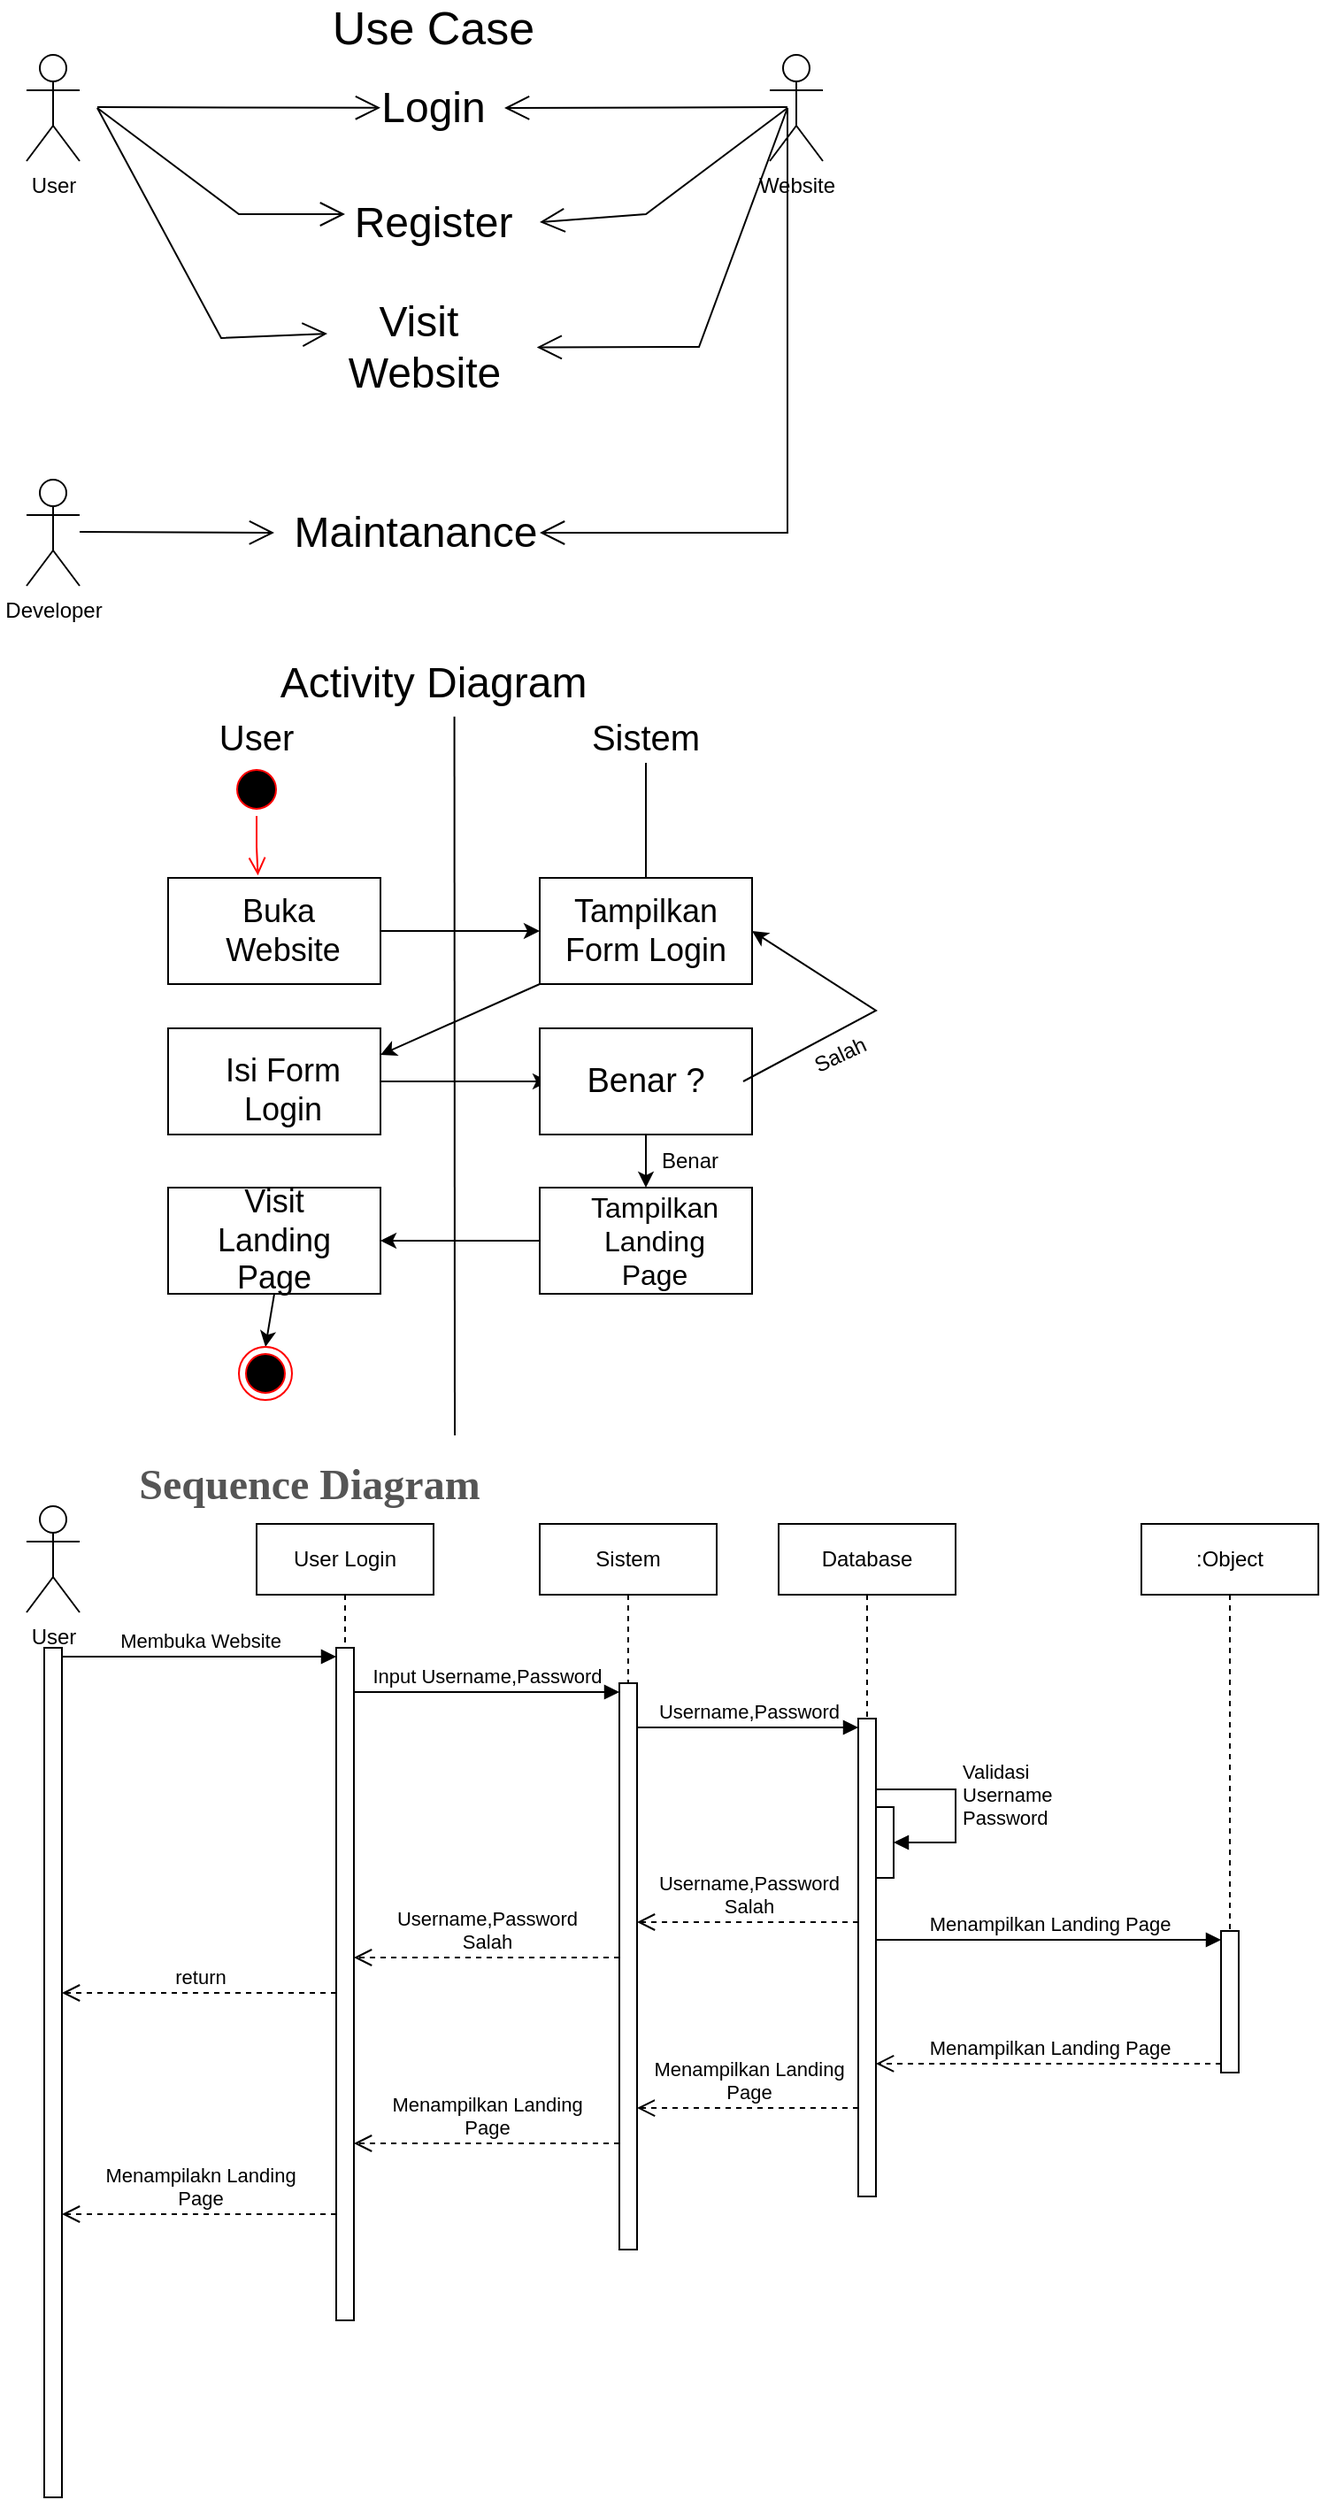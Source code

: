 <mxfile version="24.7.8">
  <diagram name="Page-1" id="_y4HHMj8bc2AR5snB5iF">
    <mxGraphModel dx="3000" dy="1514" grid="1" gridSize="10" guides="1" tooltips="1" connect="1" arrows="1" fold="1" page="1" pageScale="1" pageWidth="827" pageHeight="1169" background="#ffffff" math="0" shadow="0">
      <root>
        <mxCell id="0" />
        <mxCell id="1" parent="0" />
        <mxCell id="pArUkwMWXAyJGo1aVztm-539" value="" style="html=1;points=[[0,0,0,0,5],[0,1,0,0,-5],[1,0,0,0,5],[1,1,0,0,-5]];perimeter=orthogonalPerimeter;outlineConnect=0;targetShapes=umlLifeline;portConstraint=eastwest;newEdgeStyle={&quot;curved&quot;:0,&quot;rounded&quot;:0};" vertex="1" parent="1">
          <mxGeometry x="510" y="1000" width="10" height="120" as="geometry" />
        </mxCell>
        <mxCell id="pArUkwMWXAyJGo1aVztm-1" value="User" style="shape=umlActor;verticalLabelPosition=bottom;verticalAlign=top;html=1;" vertex="1" parent="1">
          <mxGeometry x="40" y="60" width="30" height="60" as="geometry" />
        </mxCell>
        <mxCell id="pArUkwMWXAyJGo1aVztm-3" value="Website" style="shape=umlActor;verticalLabelPosition=bottom;verticalAlign=top;html=1;" vertex="1" parent="1">
          <mxGeometry x="460" y="60" width="30" height="60" as="geometry" />
        </mxCell>
        <mxCell id="pArUkwMWXAyJGo1aVztm-4" value="Use Case" style="text;strokeColor=none;align=center;fillColor=none;html=1;verticalAlign=middle;whiteSpace=wrap;rounded=0;fontSize=26;" vertex="1" parent="1">
          <mxGeometry x="195" y="30" width="150" height="30" as="geometry" />
        </mxCell>
        <mxCell id="pArUkwMWXAyJGo1aVztm-5" value="" style="endArrow=open;endFill=1;endSize=12;html=1;rounded=0;" edge="1" parent="1" target="pArUkwMWXAyJGo1aVztm-7">
          <mxGeometry width="160" relative="1" as="geometry">
            <mxPoint x="80" y="89.5" as="sourcePoint" />
            <mxPoint x="190" y="90" as="targetPoint" />
          </mxGeometry>
        </mxCell>
        <mxCell id="pArUkwMWXAyJGo1aVztm-6" value="" style="endArrow=open;endFill=1;endSize=12;html=1;rounded=0;" edge="1" parent="1">
          <mxGeometry width="160" relative="1" as="geometry">
            <mxPoint x="470" y="89.5" as="sourcePoint" />
            <mxPoint x="310" y="90" as="targetPoint" />
          </mxGeometry>
        </mxCell>
        <mxCell id="pArUkwMWXAyJGo1aVztm-7" value="Login" style="text;strokeColor=none;align=center;fillColor=none;html=1;verticalAlign=middle;whiteSpace=wrap;rounded=0;strokeWidth=2;fontSize=24;" vertex="1" parent="1">
          <mxGeometry x="240" y="75" width="60" height="30" as="geometry" />
        </mxCell>
        <mxCell id="pArUkwMWXAyJGo1aVztm-8" value="Register" style="text;strokeColor=none;align=center;fillColor=none;html=1;verticalAlign=middle;whiteSpace=wrap;rounded=0;fontSize=24;" vertex="1" parent="1">
          <mxGeometry x="240" y="140" width="60" height="30" as="geometry" />
        </mxCell>
        <mxCell id="pArUkwMWXAyJGo1aVztm-9" value="Visit&amp;nbsp;&lt;br style=&quot;font-size: 24px;&quot;&gt;Website" style="text;strokeColor=none;align=center;fillColor=none;html=1;verticalAlign=middle;whiteSpace=wrap;rounded=0;fontSize=24;" vertex="1" parent="1">
          <mxGeometry x="210" y="210" width="110" height="30" as="geometry" />
        </mxCell>
        <mxCell id="pArUkwMWXAyJGo1aVztm-10" value="" style="endArrow=open;endFill=1;endSize=12;html=1;rounded=0;" edge="1" parent="1">
          <mxGeometry width="160" relative="1" as="geometry">
            <mxPoint x="80" y="90" as="sourcePoint" />
            <mxPoint x="220" y="150" as="targetPoint" />
            <Array as="points">
              <mxPoint x="160" y="150" />
            </Array>
          </mxGeometry>
        </mxCell>
        <mxCell id="pArUkwMWXAyJGo1aVztm-11" value="" style="endArrow=open;endFill=1;endSize=12;html=1;rounded=0;" edge="1" parent="1">
          <mxGeometry width="160" relative="1" as="geometry">
            <mxPoint x="470" y="90" as="sourcePoint" />
            <mxPoint x="330" y="154.5" as="targetPoint" />
            <Array as="points">
              <mxPoint x="390" y="150" />
            </Array>
          </mxGeometry>
        </mxCell>
        <mxCell id="pArUkwMWXAyJGo1aVztm-12" value="" style="endArrow=open;endFill=1;endSize=12;html=1;rounded=0;entryX=0;entryY=0.25;entryDx=0;entryDy=0;" edge="1" parent="1" target="pArUkwMWXAyJGo1aVztm-9">
          <mxGeometry width="160" relative="1" as="geometry">
            <mxPoint x="80" y="90" as="sourcePoint" />
            <mxPoint x="210" y="200.5" as="targetPoint" />
            <Array as="points">
              <mxPoint x="150" y="220" />
            </Array>
          </mxGeometry>
        </mxCell>
        <mxCell id="pArUkwMWXAyJGo1aVztm-13" value="" style="endArrow=open;endFill=1;endSize=12;html=1;rounded=0;entryX=1.076;entryY=0.507;entryDx=0;entryDy=0;entryPerimeter=0;" edge="1" parent="1" target="pArUkwMWXAyJGo1aVztm-9">
          <mxGeometry width="160" relative="1" as="geometry">
            <mxPoint x="470" y="90" as="sourcePoint" />
            <mxPoint x="470" y="240.5" as="targetPoint" />
            <Array as="points">
              <mxPoint x="420" y="225" />
            </Array>
          </mxGeometry>
        </mxCell>
        <mxCell id="pArUkwMWXAyJGo1aVztm-16" value="Developer" style="shape=umlActor;verticalLabelPosition=bottom;verticalAlign=top;html=1;" vertex="1" parent="1">
          <mxGeometry x="40" y="300" width="30" height="60" as="geometry" />
        </mxCell>
        <mxCell id="pArUkwMWXAyJGo1aVztm-18" value="Maintanance" style="text;strokeColor=none;align=center;fillColor=none;html=1;verticalAlign=middle;whiteSpace=wrap;rounded=0;fontSize=24;" vertex="1" parent="1">
          <mxGeometry x="190" y="315" width="140" height="30" as="geometry" />
        </mxCell>
        <mxCell id="pArUkwMWXAyJGo1aVztm-19" value="" style="endArrow=open;endFill=1;endSize=12;html=1;rounded=0;" edge="1" parent="1">
          <mxGeometry width="160" relative="1" as="geometry">
            <mxPoint x="70" y="329.5" as="sourcePoint" />
            <mxPoint x="180" y="330" as="targetPoint" />
          </mxGeometry>
        </mxCell>
        <mxCell id="pArUkwMWXAyJGo1aVztm-20" value="" style="endArrow=open;endFill=1;endSize=12;html=1;rounded=0;entryX=1;entryY=0.5;entryDx=0;entryDy=0;" edge="1" parent="1" target="pArUkwMWXAyJGo1aVztm-18">
          <mxGeometry width="160" relative="1" as="geometry">
            <mxPoint x="470" y="90" as="sourcePoint" />
            <mxPoint x="470" y="330.5" as="targetPoint" />
            <Array as="points">
              <mxPoint x="470" y="330" />
            </Array>
          </mxGeometry>
        </mxCell>
        <mxCell id="pArUkwMWXAyJGo1aVztm-483" value="Activity Diagram" style="text;strokeColor=none;align=center;fillColor=none;html=1;verticalAlign=middle;whiteSpace=wrap;rounded=0;fontSize=24;" vertex="1" parent="1">
          <mxGeometry x="175" y="400" width="190" height="30" as="geometry" />
        </mxCell>
        <mxCell id="pArUkwMWXAyJGo1aVztm-485" value="" style="endArrow=none;html=1;rounded=0;entryX=0.562;entryY=1.129;entryDx=0;entryDy=0;entryPerimeter=0;" edge="1" parent="1" target="pArUkwMWXAyJGo1aVztm-483">
          <mxGeometry width="50" height="50" relative="1" as="geometry">
            <mxPoint x="282" y="840" as="sourcePoint" />
            <mxPoint x="280" y="520" as="targetPoint" />
          </mxGeometry>
        </mxCell>
        <mxCell id="pArUkwMWXAyJGo1aVztm-486" value="User" style="text;strokeColor=none;align=center;fillColor=none;html=1;verticalAlign=middle;whiteSpace=wrap;rounded=0;fontSize=20;" vertex="1" parent="1">
          <mxGeometry x="110" y="430" width="120" height="30" as="geometry" />
        </mxCell>
        <mxCell id="pArUkwMWXAyJGo1aVztm-504" value="" style="edgeStyle=none;rounded=0;orthogonalLoop=1;jettySize=auto;html=1;" edge="1" parent="1" source="pArUkwMWXAyJGo1aVztm-487" target="pArUkwMWXAyJGo1aVztm-493">
          <mxGeometry relative="1" as="geometry" />
        </mxCell>
        <mxCell id="pArUkwMWXAyJGo1aVztm-487" value="Sistem" style="text;strokeColor=none;align=center;fillColor=none;html=1;verticalAlign=middle;whiteSpace=wrap;rounded=0;fontSize=20;" vertex="1" parent="1">
          <mxGeometry x="325" y="430" width="130" height="30" as="geometry" />
        </mxCell>
        <mxCell id="pArUkwMWXAyJGo1aVztm-509" style="edgeStyle=none;rounded=0;orthogonalLoop=1;jettySize=auto;html=1;exitX=1;exitY=0.5;exitDx=0;exitDy=0;" edge="1" parent="1" source="pArUkwMWXAyJGo1aVztm-488" target="pArUkwMWXAyJGo1aVztm-493">
          <mxGeometry relative="1" as="geometry" />
        </mxCell>
        <mxCell id="pArUkwMWXAyJGo1aVztm-488" value="" style="rounded=0;whiteSpace=wrap;html=1;" vertex="1" parent="1">
          <mxGeometry x="120" y="525" width="120" height="60" as="geometry" />
        </mxCell>
        <mxCell id="pArUkwMWXAyJGo1aVztm-510" style="edgeStyle=none;rounded=0;orthogonalLoop=1;jettySize=auto;html=1;exitX=0;exitY=1;exitDx=0;exitDy=0;entryX=1;entryY=0.25;entryDx=0;entryDy=0;" edge="1" parent="1" source="pArUkwMWXAyJGo1aVztm-489" target="pArUkwMWXAyJGo1aVztm-490">
          <mxGeometry relative="1" as="geometry" />
        </mxCell>
        <mxCell id="pArUkwMWXAyJGo1aVztm-489" value="" style="rounded=0;whiteSpace=wrap;html=1;" vertex="1" parent="1">
          <mxGeometry x="330" y="525" width="120" height="60" as="geometry" />
        </mxCell>
        <mxCell id="pArUkwMWXAyJGo1aVztm-511" style="edgeStyle=none;rounded=0;orthogonalLoop=1;jettySize=auto;html=1;exitX=1;exitY=0.5;exitDx=0;exitDy=0;entryX=0;entryY=0.5;entryDx=0;entryDy=0;" edge="1" parent="1" source="pArUkwMWXAyJGo1aVztm-490" target="pArUkwMWXAyJGo1aVztm-495">
          <mxGeometry relative="1" as="geometry" />
        </mxCell>
        <mxCell id="pArUkwMWXAyJGo1aVztm-490" value="" style="rounded=0;whiteSpace=wrap;html=1;" vertex="1" parent="1">
          <mxGeometry x="120" y="610" width="120" height="60" as="geometry" />
        </mxCell>
        <mxCell id="pArUkwMWXAyJGo1aVztm-512" style="edgeStyle=none;rounded=0;orthogonalLoop=1;jettySize=auto;html=1;exitX=0.5;exitY=1;exitDx=0;exitDy=0;entryX=0.5;entryY=0;entryDx=0;entryDy=0;" edge="1" parent="1" source="pArUkwMWXAyJGo1aVztm-491" target="pArUkwMWXAyJGo1aVztm-496">
          <mxGeometry relative="1" as="geometry" />
        </mxCell>
        <mxCell id="pArUkwMWXAyJGo1aVztm-491" value="" style="rounded=0;whiteSpace=wrap;html=1;" vertex="1" parent="1">
          <mxGeometry x="330" y="610" width="120" height="60" as="geometry" />
        </mxCell>
        <mxCell id="pArUkwMWXAyJGo1aVztm-492" value="Buka&amp;nbsp;&lt;br style=&quot;font-size: 18px;&quot;&gt;Website" style="text;strokeColor=none;align=center;fillColor=none;html=1;verticalAlign=middle;whiteSpace=wrap;rounded=0;fontSize=18;" vertex="1" parent="1">
          <mxGeometry x="140" y="540" width="90" height="30" as="geometry" />
        </mxCell>
        <mxCell id="pArUkwMWXAyJGo1aVztm-493" value="Tampilkan&lt;div style=&quot;font-size: 18px;&quot;&gt;Form Login&lt;/div&gt;" style="text;strokeColor=none;align=center;fillColor=none;html=1;verticalAlign=middle;whiteSpace=wrap;rounded=0;fontSize=18;" vertex="1" parent="1">
          <mxGeometry x="330" y="540" width="120" height="30" as="geometry" />
        </mxCell>
        <mxCell id="pArUkwMWXAyJGo1aVztm-494" value="Isi Form&lt;br style=&quot;font-size: 18px;&quot;&gt;Login" style="text;strokeColor=none;align=center;fillColor=none;html=1;verticalAlign=middle;whiteSpace=wrap;rounded=0;fontSize=18;" vertex="1" parent="1">
          <mxGeometry x="115" y="630" width="140" height="30" as="geometry" />
        </mxCell>
        <mxCell id="pArUkwMWXAyJGo1aVztm-513" style="edgeStyle=none;rounded=0;orthogonalLoop=1;jettySize=auto;html=1;exitX=1;exitY=0.5;exitDx=0;exitDy=0;entryX=1;entryY=0.5;entryDx=0;entryDy=0;" edge="1" parent="1" source="pArUkwMWXAyJGo1aVztm-495" target="pArUkwMWXAyJGo1aVztm-493">
          <mxGeometry relative="1" as="geometry">
            <Array as="points">
              <mxPoint x="520" y="600" />
            </Array>
          </mxGeometry>
        </mxCell>
        <mxCell id="pArUkwMWXAyJGo1aVztm-495" value="Benar ?" style="text;strokeColor=none;align=center;fillColor=none;html=1;verticalAlign=middle;whiteSpace=wrap;rounded=0;fontSize=19;" vertex="1" parent="1">
          <mxGeometry x="335" y="625" width="110" height="30" as="geometry" />
        </mxCell>
        <mxCell id="pArUkwMWXAyJGo1aVztm-514" style="edgeStyle=none;rounded=0;orthogonalLoop=1;jettySize=auto;html=1;exitX=0;exitY=0.5;exitDx=0;exitDy=0;entryX=1;entryY=0.5;entryDx=0;entryDy=0;" edge="1" parent="1" source="pArUkwMWXAyJGo1aVztm-496" target="pArUkwMWXAyJGo1aVztm-497">
          <mxGeometry relative="1" as="geometry" />
        </mxCell>
        <mxCell id="pArUkwMWXAyJGo1aVztm-496" value="" style="rounded=0;whiteSpace=wrap;html=1;" vertex="1" parent="1">
          <mxGeometry x="330" y="700" width="120" height="60" as="geometry" />
        </mxCell>
        <mxCell id="pArUkwMWXAyJGo1aVztm-516" style="edgeStyle=none;rounded=0;orthogonalLoop=1;jettySize=auto;html=1;exitX=0.5;exitY=1;exitDx=0;exitDy=0;entryX=0.5;entryY=0;entryDx=0;entryDy=0;" edge="1" parent="1" source="pArUkwMWXAyJGo1aVztm-497" target="pArUkwMWXAyJGo1aVztm-515">
          <mxGeometry relative="1" as="geometry" />
        </mxCell>
        <mxCell id="pArUkwMWXAyJGo1aVztm-497" value="" style="rounded=0;whiteSpace=wrap;html=1;" vertex="1" parent="1">
          <mxGeometry x="120" y="700" width="120" height="60" as="geometry" />
        </mxCell>
        <mxCell id="pArUkwMWXAyJGo1aVztm-500" value="Tampilkan Landing Page" style="text;strokeColor=none;align=center;fillColor=none;html=1;verticalAlign=middle;whiteSpace=wrap;rounded=0;fontSize=16;" vertex="1" parent="1">
          <mxGeometry x="345" y="715" width="100" height="30" as="geometry" />
        </mxCell>
        <mxCell id="pArUkwMWXAyJGo1aVztm-501" value="Visit Landing Page" style="text;strokeColor=none;align=center;fillColor=none;html=1;verticalAlign=middle;whiteSpace=wrap;rounded=0;fontSize=18;" vertex="1" parent="1">
          <mxGeometry x="135" y="715" width="90" height="30" as="geometry" />
        </mxCell>
        <mxCell id="pArUkwMWXAyJGo1aVztm-502" value="" style="ellipse;html=1;shape=startState;fillColor=#000000;strokeColor=#ff0000;" vertex="1" parent="1">
          <mxGeometry x="155" y="460" width="30" height="30" as="geometry" />
        </mxCell>
        <mxCell id="pArUkwMWXAyJGo1aVztm-503" value="" style="edgeStyle=orthogonalEdgeStyle;html=1;verticalAlign=bottom;endArrow=open;endSize=8;strokeColor=#ff0000;rounded=0;entryX=0.423;entryY=-0.023;entryDx=0;entryDy=0;entryPerimeter=0;" edge="1" source="pArUkwMWXAyJGo1aVztm-502" parent="1" target="pArUkwMWXAyJGo1aVztm-488">
          <mxGeometry relative="1" as="geometry">
            <mxPoint x="365" y="500" as="targetPoint" />
          </mxGeometry>
        </mxCell>
        <mxCell id="pArUkwMWXAyJGo1aVztm-515" value="" style="ellipse;html=1;shape=endState;fillColor=#000000;strokeColor=#ff0000;" vertex="1" parent="1">
          <mxGeometry x="160" y="790" width="30" height="30" as="geometry" />
        </mxCell>
        <mxCell id="pArUkwMWXAyJGo1aVztm-517" value="Salah" style="text;strokeColor=none;align=center;fillColor=none;html=1;verticalAlign=middle;whiteSpace=wrap;rounded=0;rotation=-25;" vertex="1" parent="1">
          <mxGeometry x="470" y="610" width="60" height="30" as="geometry" />
        </mxCell>
        <mxCell id="pArUkwMWXAyJGo1aVztm-518" value="Benar" style="text;strokeColor=none;align=center;fillColor=none;html=1;verticalAlign=middle;whiteSpace=wrap;rounded=0;" vertex="1" parent="1">
          <mxGeometry x="385" y="670" width="60" height="30" as="geometry" />
        </mxCell>
        <mxCell id="pArUkwMWXAyJGo1aVztm-519" value="&lt;h3 style=&quot;box-sizing: border-box; font-family: &amp;quot;Source Sans Pro&amp;quot;, Georgia, &amp;quot;Times New Roman&amp;quot;, serif; line-height: 1.5em; color: rgb(85, 85, 85); margin-top: 0px; margin-bottom: 16px; font-size: 24px; text-align: start; background-color: rgb(255, 255, 255); padding-left: 30px;&quot;&gt;Sequence Diagram&lt;/h3&gt;" style="text;strokeColor=none;align=center;fillColor=none;html=1;verticalAlign=middle;whiteSpace=wrap;rounded=0;" vertex="1" parent="1">
          <mxGeometry x="25" y="860" width="320" height="30" as="geometry" />
        </mxCell>
        <mxCell id="pArUkwMWXAyJGo1aVztm-525" value="" style="html=1;points=[[0,0,0,0,5],[0,1,0,0,-5],[1,0,0,0,5],[1,1,0,0,-5]];perimeter=orthogonalPerimeter;outlineConnect=0;targetShapes=umlLifeline;portConstraint=eastwest;newEdgeStyle={&quot;curved&quot;:0,&quot;rounded&quot;:0};" vertex="1" parent="1">
          <mxGeometry x="50" y="960" width="10" height="480" as="geometry" />
        </mxCell>
        <mxCell id="pArUkwMWXAyJGo1aVztm-529" value="User" style="shape=umlActor;verticalLabelPosition=bottom;verticalAlign=top;html=1;" vertex="1" parent="1">
          <mxGeometry x="40" y="880" width="30" height="60" as="geometry" />
        </mxCell>
        <mxCell id="pArUkwMWXAyJGo1aVztm-533" value="" style="html=1;points=[[0,0,0,0,5],[0,1,0,0,-5],[1,0,0,0,5],[1,1,0,0,-5]];perimeter=orthogonalPerimeter;outlineConnect=0;targetShapes=umlLifeline;portConstraint=eastwest;newEdgeStyle={&quot;curved&quot;:0,&quot;rounded&quot;:0};" vertex="1" parent="1">
          <mxGeometry x="215" y="960" width="10" height="200" as="geometry" />
        </mxCell>
        <mxCell id="pArUkwMWXAyJGo1aVztm-534" value="Membuka Website" style="html=1;verticalAlign=bottom;endArrow=block;curved=0;rounded=0;entryX=0;entryY=0;entryDx=0;entryDy=5;exitX=1;exitY=0;exitDx=0;exitDy=5;exitPerimeter=0;" edge="1" target="pArUkwMWXAyJGo1aVztm-533" parent="1" source="pArUkwMWXAyJGo1aVztm-525">
          <mxGeometry relative="1" as="geometry">
            <mxPoint x="145" y="965" as="sourcePoint" />
          </mxGeometry>
        </mxCell>
        <mxCell id="pArUkwMWXAyJGo1aVztm-535" value="return" style="html=1;verticalAlign=bottom;endArrow=open;dashed=1;endSize=8;curved=0;rounded=0;exitX=0;exitY=1;exitDx=0;exitDy=-5;" edge="1" source="pArUkwMWXAyJGo1aVztm-533" parent="1" target="pArUkwMWXAyJGo1aVztm-525">
          <mxGeometry relative="1" as="geometry">
            <mxPoint x="145" y="1035" as="targetPoint" />
          </mxGeometry>
        </mxCell>
        <mxCell id="pArUkwMWXAyJGo1aVztm-536" value="" style="html=1;points=[[0,0,0,0,5],[0,1,0,0,-5],[1,0,0,0,5],[1,1,0,0,-5]];perimeter=orthogonalPerimeter;outlineConnect=0;targetShapes=umlLifeline;portConstraint=eastwest;newEdgeStyle={&quot;curved&quot;:0,&quot;rounded&quot;:0};" vertex="1" parent="1">
          <mxGeometry x="375" y="980" width="10" height="160" as="geometry" />
        </mxCell>
        <mxCell id="pArUkwMWXAyJGo1aVztm-537" value="Input Username,Password" style="html=1;verticalAlign=bottom;endArrow=block;curved=0;rounded=0;entryX=0;entryY=0;entryDx=0;entryDy=5;" edge="1" target="pArUkwMWXAyJGo1aVztm-536" parent="1" source="pArUkwMWXAyJGo1aVztm-533">
          <mxGeometry relative="1" as="geometry">
            <mxPoint x="285" y="985" as="sourcePoint" />
          </mxGeometry>
        </mxCell>
        <mxCell id="pArUkwMWXAyJGo1aVztm-538" value="Username,Password&lt;br&gt;Salah" style="html=1;verticalAlign=bottom;endArrow=open;dashed=1;endSize=8;curved=0;rounded=0;exitX=0;exitY=1;exitDx=0;exitDy=-5;" edge="1" source="pArUkwMWXAyJGo1aVztm-536" parent="1" target="pArUkwMWXAyJGo1aVztm-533">
          <mxGeometry relative="1" as="geometry">
            <mxPoint x="285" y="1055" as="targetPoint" />
          </mxGeometry>
        </mxCell>
        <mxCell id="pArUkwMWXAyJGo1aVztm-540" value="Username,Password" style="html=1;verticalAlign=bottom;endArrow=block;curved=0;rounded=0;entryX=0;entryY=0;entryDx=0;entryDy=5;" edge="1" target="pArUkwMWXAyJGo1aVztm-539" parent="1" source="pArUkwMWXAyJGo1aVztm-536">
          <mxGeometry relative="1" as="geometry">
            <mxPoint x="450" y="1005" as="sourcePoint" />
          </mxGeometry>
        </mxCell>
        <mxCell id="pArUkwMWXAyJGo1aVztm-541" value="Username,Password&lt;br&gt;Salah" style="html=1;verticalAlign=bottom;endArrow=open;dashed=1;endSize=8;curved=0;rounded=0;exitX=0;exitY=1;exitDx=0;exitDy=-5;" edge="1" source="pArUkwMWXAyJGo1aVztm-539" parent="1" target="pArUkwMWXAyJGo1aVztm-536">
          <mxGeometry relative="1" as="geometry">
            <mxPoint x="450" y="1075" as="targetPoint" />
          </mxGeometry>
        </mxCell>
        <mxCell id="pArUkwMWXAyJGo1aVztm-542" value="" style="html=1;points=[[0,0,0,0,5],[0,1,0,0,-5],[1,0,0,0,5],[1,1,0,0,-5]];perimeter=orthogonalPerimeter;outlineConnect=0;targetShapes=umlLifeline;portConstraint=eastwest;newEdgeStyle={&quot;curved&quot;:0,&quot;rounded&quot;:0};fontColor=#007FFF;labelBackgroundColor=#001eff;" vertex="1" parent="1">
          <mxGeometry x="520" y="1050" width="10" height="40" as="geometry" />
        </mxCell>
        <mxCell id="pArUkwMWXAyJGo1aVztm-543" value="Validasi&lt;div&gt;Username&lt;br&gt;Password&lt;/div&gt;" style="html=1;align=left;spacingLeft=2;endArrow=block;rounded=0;edgeStyle=orthogonalEdgeStyle;curved=0;rounded=0;exitX=0.954;exitY=0.227;exitDx=0;exitDy=0;exitPerimeter=0;" edge="1" target="pArUkwMWXAyJGo1aVztm-542" parent="1" source="pArUkwMWXAyJGo1aVztm-539">
          <mxGeometry relative="1" as="geometry">
            <mxPoint x="535" y="1010" as="sourcePoint" />
            <Array as="points">
              <mxPoint x="519" y="1040" />
              <mxPoint x="565" y="1040" />
              <mxPoint x="565" y="1070" />
            </Array>
          </mxGeometry>
        </mxCell>
        <mxCell id="pArUkwMWXAyJGo1aVztm-545" value="User Login" style="shape=umlLifeline;perimeter=lifelinePerimeter;whiteSpace=wrap;html=1;container=1;dropTarget=0;collapsible=0;recursiveResize=0;outlineConnect=0;portConstraint=eastwest;newEdgeStyle={&quot;curved&quot;:0,&quot;rounded&quot;:0};" vertex="1" parent="1">
          <mxGeometry x="170" y="890" width="100" height="70" as="geometry" />
        </mxCell>
        <mxCell id="pArUkwMWXAyJGo1aVztm-546" value="Sistem" style="shape=umlLifeline;perimeter=lifelinePerimeter;whiteSpace=wrap;html=1;container=1;dropTarget=0;collapsible=0;recursiveResize=0;outlineConnect=0;portConstraint=eastwest;newEdgeStyle={&quot;curved&quot;:0,&quot;rounded&quot;:0};" vertex="1" parent="1">
          <mxGeometry x="330" y="890" width="100" height="90" as="geometry" />
        </mxCell>
        <mxCell id="pArUkwMWXAyJGo1aVztm-547" value="Database" style="shape=umlLifeline;perimeter=lifelinePerimeter;whiteSpace=wrap;html=1;container=1;dropTarget=0;collapsible=0;recursiveResize=0;outlineConnect=0;portConstraint=eastwest;newEdgeStyle={&quot;curved&quot;:0,&quot;rounded&quot;:0};" vertex="1" parent="1">
          <mxGeometry x="465" y="890" width="100" height="110" as="geometry" />
        </mxCell>
        <mxCell id="pArUkwMWXAyJGo1aVztm-548" value=":Object" style="shape=umlLifeline;perimeter=lifelinePerimeter;whiteSpace=wrap;html=1;container=1;dropTarget=0;collapsible=0;recursiveResize=0;outlineConnect=0;portConstraint=eastwest;newEdgeStyle={&quot;curved&quot;:0,&quot;rounded&quot;:0};" vertex="1" parent="1">
          <mxGeometry x="670" y="890" width="100" height="230" as="geometry" />
        </mxCell>
        <mxCell id="pArUkwMWXAyJGo1aVztm-549" value="" style="html=1;points=[[0,0,0,0,5],[0,1,0,0,-5],[1,0,0,0,5],[1,1,0,0,-5]];perimeter=orthogonalPerimeter;outlineConnect=0;targetShapes=umlLifeline;portConstraint=eastwest;newEdgeStyle={&quot;curved&quot;:0,&quot;rounded&quot;:0};" vertex="1" parent="1">
          <mxGeometry x="715" y="1120" width="10" height="80" as="geometry" />
        </mxCell>
        <mxCell id="pArUkwMWXAyJGo1aVztm-550" value="Menampilkan Landing Page" style="html=1;verticalAlign=bottom;endArrow=block;curved=0;rounded=0;entryX=0;entryY=0;entryDx=0;entryDy=5;" edge="1" target="pArUkwMWXAyJGo1aVztm-549" parent="1">
          <mxGeometry relative="1" as="geometry">
            <mxPoint x="520" y="1125" as="sourcePoint" />
          </mxGeometry>
        </mxCell>
        <mxCell id="pArUkwMWXAyJGo1aVztm-551" value="Menampilkan Landing Page" style="html=1;verticalAlign=bottom;endArrow=open;dashed=1;endSize=8;curved=0;rounded=0;exitX=0;exitY=1;exitDx=0;exitDy=-5;entryX=1;entryY=0.722;entryDx=0;entryDy=0;entryPerimeter=0;" edge="1" source="pArUkwMWXAyJGo1aVztm-549" parent="1" target="pArUkwMWXAyJGo1aVztm-552">
          <mxGeometry relative="1" as="geometry">
            <mxPoint x="520" y="1190" as="targetPoint" />
          </mxGeometry>
        </mxCell>
        <mxCell id="pArUkwMWXAyJGo1aVztm-552" value="" style="html=1;points=[[0,0,0,0,5],[0,1,0,0,-5],[1,0,0,0,5],[1,1,0,0,-5]];perimeter=orthogonalPerimeter;outlineConnect=0;targetShapes=umlLifeline;portConstraint=eastwest;newEdgeStyle={&quot;curved&quot;:0,&quot;rounded&quot;:0};" vertex="1" parent="1">
          <mxGeometry x="510" y="1000" width="10" height="270" as="geometry" />
        </mxCell>
        <mxCell id="pArUkwMWXAyJGo1aVztm-553" value="" style="html=1;points=[[0,0,0,0,5],[0,1,0,0,-5],[1,0,0,0,5],[1,1,0,0,-5]];perimeter=orthogonalPerimeter;outlineConnect=0;targetShapes=umlLifeline;portConstraint=eastwest;newEdgeStyle={&quot;curved&quot;:0,&quot;rounded&quot;:0};" vertex="1" parent="1">
          <mxGeometry x="375" y="980" width="10" height="320" as="geometry" />
        </mxCell>
        <mxCell id="pArUkwMWXAyJGo1aVztm-554" value="Menampilkan Landing&lt;div&gt;Page&lt;/div&gt;" style="html=1;verticalAlign=bottom;endArrow=open;dashed=1;endSize=8;curved=0;rounded=0;exitX=0;exitY=0.815;exitDx=0;exitDy=0;exitPerimeter=0;" edge="1" parent="1" source="pArUkwMWXAyJGo1aVztm-552" target="pArUkwMWXAyJGo1aVztm-553">
          <mxGeometry relative="1" as="geometry">
            <mxPoint x="480" y="1250" as="sourcePoint" />
            <mxPoint x="400" y="1250" as="targetPoint" />
          </mxGeometry>
        </mxCell>
        <mxCell id="pArUkwMWXAyJGo1aVztm-555" value="Menampilkan Landing&lt;br&gt;Page" style="html=1;verticalAlign=bottom;endArrow=open;dashed=1;endSize=8;curved=0;rounded=0;" edge="1" parent="1" target="pArUkwMWXAyJGo1aVztm-556">
          <mxGeometry relative="1" as="geometry">
            <mxPoint x="375" y="1240" as="sourcePoint" />
            <mxPoint x="295" y="1240" as="targetPoint" />
          </mxGeometry>
        </mxCell>
        <mxCell id="pArUkwMWXAyJGo1aVztm-556" value="" style="html=1;points=[[0,0,0,0,5],[0,1,0,0,-5],[1,0,0,0,5],[1,1,0,0,-5]];perimeter=orthogonalPerimeter;outlineConnect=0;targetShapes=umlLifeline;portConstraint=eastwest;newEdgeStyle={&quot;curved&quot;:0,&quot;rounded&quot;:0};" vertex="1" parent="1">
          <mxGeometry x="215" y="960" width="10" height="380" as="geometry" />
        </mxCell>
        <mxCell id="pArUkwMWXAyJGo1aVztm-557" value="Menampilakn Landing&lt;br&gt;Page" style="html=1;verticalAlign=bottom;endArrow=open;dashed=1;endSize=8;curved=0;rounded=0;" edge="1" parent="1" target="pArUkwMWXAyJGo1aVztm-525">
          <mxGeometry x="0.003" relative="1" as="geometry">
            <mxPoint x="215" y="1280" as="sourcePoint" />
            <mxPoint x="135" y="1280" as="targetPoint" />
            <mxPoint as="offset" />
          </mxGeometry>
        </mxCell>
      </root>
    </mxGraphModel>
  </diagram>
</mxfile>
